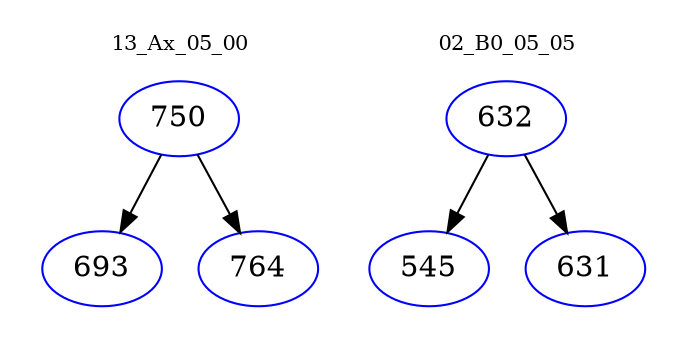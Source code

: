 digraph{
subgraph cluster_0 {
color = white
label = "13_Ax_05_00";
fontsize=10;
T0_750 [label="750", color="blue"]
T0_750 -> T0_693 [color="black"]
T0_693 [label="693", color="blue"]
T0_750 -> T0_764 [color="black"]
T0_764 [label="764", color="blue"]
}
subgraph cluster_1 {
color = white
label = "02_B0_05_05";
fontsize=10;
T1_632 [label="632", color="blue"]
T1_632 -> T1_545 [color="black"]
T1_545 [label="545", color="blue"]
T1_632 -> T1_631 [color="black"]
T1_631 [label="631", color="blue"]
}
}
